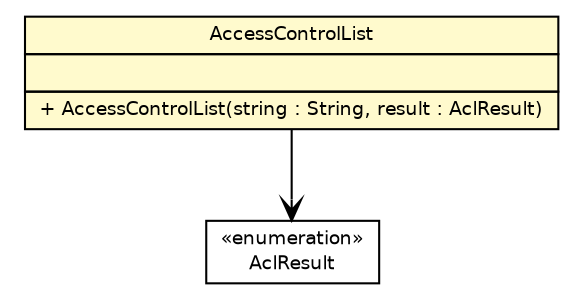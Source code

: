 #!/usr/local/bin/dot
#
# Class diagram 
# Generated by UmlGraph version 4.6 (http://www.spinellis.gr/sw/umlgraph)
#

digraph G {
	edge [fontname="Helvetica",fontsize=10,labelfontname="Helvetica",labelfontsize=10];
	node [fontname="Helvetica",fontsize=10,shape=plaintext];
	// fr.univrennes1.cri.jtacl.core.monitor.AccessControlList
	c6148 [label=<<table border="0" cellborder="1" cellspacing="0" cellpadding="2" port="p" bgcolor="lemonChiffon" href="./AccessControlList.html">
		<tr><td><table border="0" cellspacing="0" cellpadding="1">
			<tr><td> AccessControlList </td></tr>
		</table></td></tr>
		<tr><td><table border="0" cellspacing="0" cellpadding="1">
			<tr><td align="left">  </td></tr>
		</table></td></tr>
		<tr><td><table border="0" cellspacing="0" cellpadding="1">
			<tr><td align="left"> + AccessControlList(string : String, result : AclResult) </td></tr>
		</table></td></tr>
		</table>>, fontname="Helvetica", fontcolor="black", fontsize=9.0];
	// fr.univrennes1.cri.jtacl.core.monitor.AclResult
	c6154 [label=<<table border="0" cellborder="1" cellspacing="0" cellpadding="2" port="p" href="./AclResult.html">
		<tr><td><table border="0" cellspacing="0" cellpadding="1">
			<tr><td> &laquo;enumeration&raquo; </td></tr>
			<tr><td> AclResult </td></tr>
		</table></td></tr>
		</table>>, fontname="Helvetica", fontcolor="black", fontsize=9.0];
	// fr.univrennes1.cri.jtacl.core.monitor.AccessControlList NAVASSOC fr.univrennes1.cri.jtacl.core.monitor.AclResult
	c6148:p -> c6154:p [taillabel="", label="", headlabel="", fontname="Helvetica", fontcolor="black", fontsize=10.0, color="black", arrowhead=open];
}


